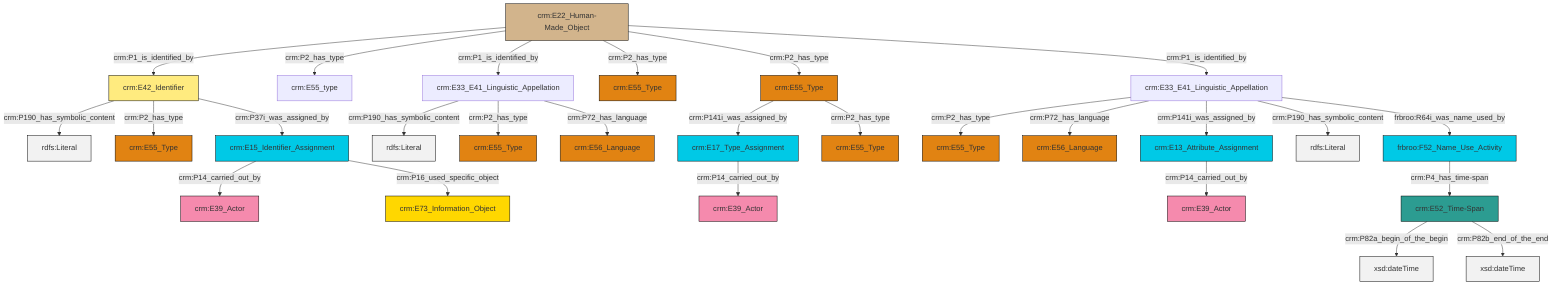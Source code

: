 graph TD
classDef Literal fill:#f2f2f2,stroke:#000000;
classDef CRM_Entity fill:#FFFFFF,stroke:#000000;
classDef Temporal_Entity fill:#00C9E6, stroke:#000000;
classDef Type fill:#E18312, stroke:#000000;
classDef Time-Span fill:#2C9C91, stroke:#000000;
classDef Appellation fill:#FFEB7F, stroke:#000000;
classDef Place fill:#008836, stroke:#000000;
classDef Persistent_Item fill:#B266B2, stroke:#000000;
classDef Conceptual_Object fill:#FFD700, stroke:#000000;
classDef Physical_Thing fill:#D2B48C, stroke:#000000;
classDef Actor fill:#f58aad, stroke:#000000;
classDef PC_Classes fill:#4ce600, stroke:#000000;
classDef Multi fill:#cccccc,stroke:#000000;

4["crm:E22_Human-Made_Object"]:::Physical_Thing -->|crm:P1_is_identified_by| 5["crm:E42_Identifier"]:::Appellation
8["crm:E33_E41_Linguistic_Appellation"]:::Default -->|crm:P2_has_type| 9["crm:E55_Type"]:::Type
10["crm:E33_E41_Linguistic_Appellation"]:::Default -->|crm:P190_has_symbolic_content| 11[rdfs:Literal]:::Literal
12["crm:E55_Type"]:::Type -->|crm:P141i_was_assigned_by| 13["crm:E17_Type_Assignment"]:::Temporal_Entity
8["crm:E33_E41_Linguistic_Appellation"]:::Default -->|crm:P72_has_language| 0["crm:E56_Language"]:::Type
14["crm:E13_Attribute_Assignment"]:::Temporal_Entity -->|crm:P14_carried_out_by| 15["crm:E39_Actor"]:::Actor
5["crm:E42_Identifier"]:::Appellation -->|crm:P190_has_symbolic_content| 24[rdfs:Literal]:::Literal
5["crm:E42_Identifier"]:::Appellation -->|crm:P2_has_type| 26["crm:E55_Type"]:::Type
4["crm:E22_Human-Made_Object"]:::Physical_Thing -->|crm:P2_has_type| 29["crm:E55_type"]:::Default
10["crm:E33_E41_Linguistic_Appellation"]:::Default -->|crm:P2_has_type| 22["crm:E55_Type"]:::Type
4["crm:E22_Human-Made_Object"]:::Physical_Thing -->|crm:P1_is_identified_by| 10["crm:E33_E41_Linguistic_Appellation"]:::Default
4["crm:E22_Human-Made_Object"]:::Physical_Thing -->|crm:P2_has_type| 31["crm:E55_Type"]:::Type
12["crm:E55_Type"]:::Type -->|crm:P2_has_type| 27["crm:E55_Type"]:::Type
4["crm:E22_Human-Made_Object"]:::Physical_Thing -->|crm:P2_has_type| 12["crm:E55_Type"]:::Type
34["crm:E15_Identifier_Assignment"]:::Temporal_Entity -->|crm:P14_carried_out_by| 19["crm:E39_Actor"]:::Actor
8["crm:E33_E41_Linguistic_Appellation"]:::Default -->|crm:P141i_was_assigned_by| 14["crm:E13_Attribute_Assignment"]:::Temporal_Entity
5["crm:E42_Identifier"]:::Appellation -->|crm:P37i_was_assigned_by| 34["crm:E15_Identifier_Assignment"]:::Temporal_Entity
34["crm:E15_Identifier_Assignment"]:::Temporal_Entity -->|crm:P16_used_specific_object| 6["crm:E73_Information_Object"]:::Conceptual_Object
2["crm:E52_Time-Span"]:::Time-Span -->|crm:P82a_begin_of_the_begin| 40[xsd:dateTime]:::Literal
4["crm:E22_Human-Made_Object"]:::Physical_Thing -->|crm:P1_is_identified_by| 8["crm:E33_E41_Linguistic_Appellation"]:::Default
17["frbroo:F52_Name_Use_Activity"]:::Temporal_Entity -->|crm:P4_has_time-span| 2["crm:E52_Time-Span"]:::Time-Span
13["crm:E17_Type_Assignment"]:::Temporal_Entity -->|crm:P14_carried_out_by| 37["crm:E39_Actor"]:::Actor
8["crm:E33_E41_Linguistic_Appellation"]:::Default -->|crm:P190_has_symbolic_content| 47[rdfs:Literal]:::Literal
8["crm:E33_E41_Linguistic_Appellation"]:::Default -->|frbroo:R64i_was_name_used_by| 17["frbroo:F52_Name_Use_Activity"]:::Temporal_Entity
2["crm:E52_Time-Span"]:::Time-Span -->|crm:P82b_end_of_the_end| 48[xsd:dateTime]:::Literal
10["crm:E33_E41_Linguistic_Appellation"]:::Default -->|crm:P72_has_language| 45["crm:E56_Language"]:::Type